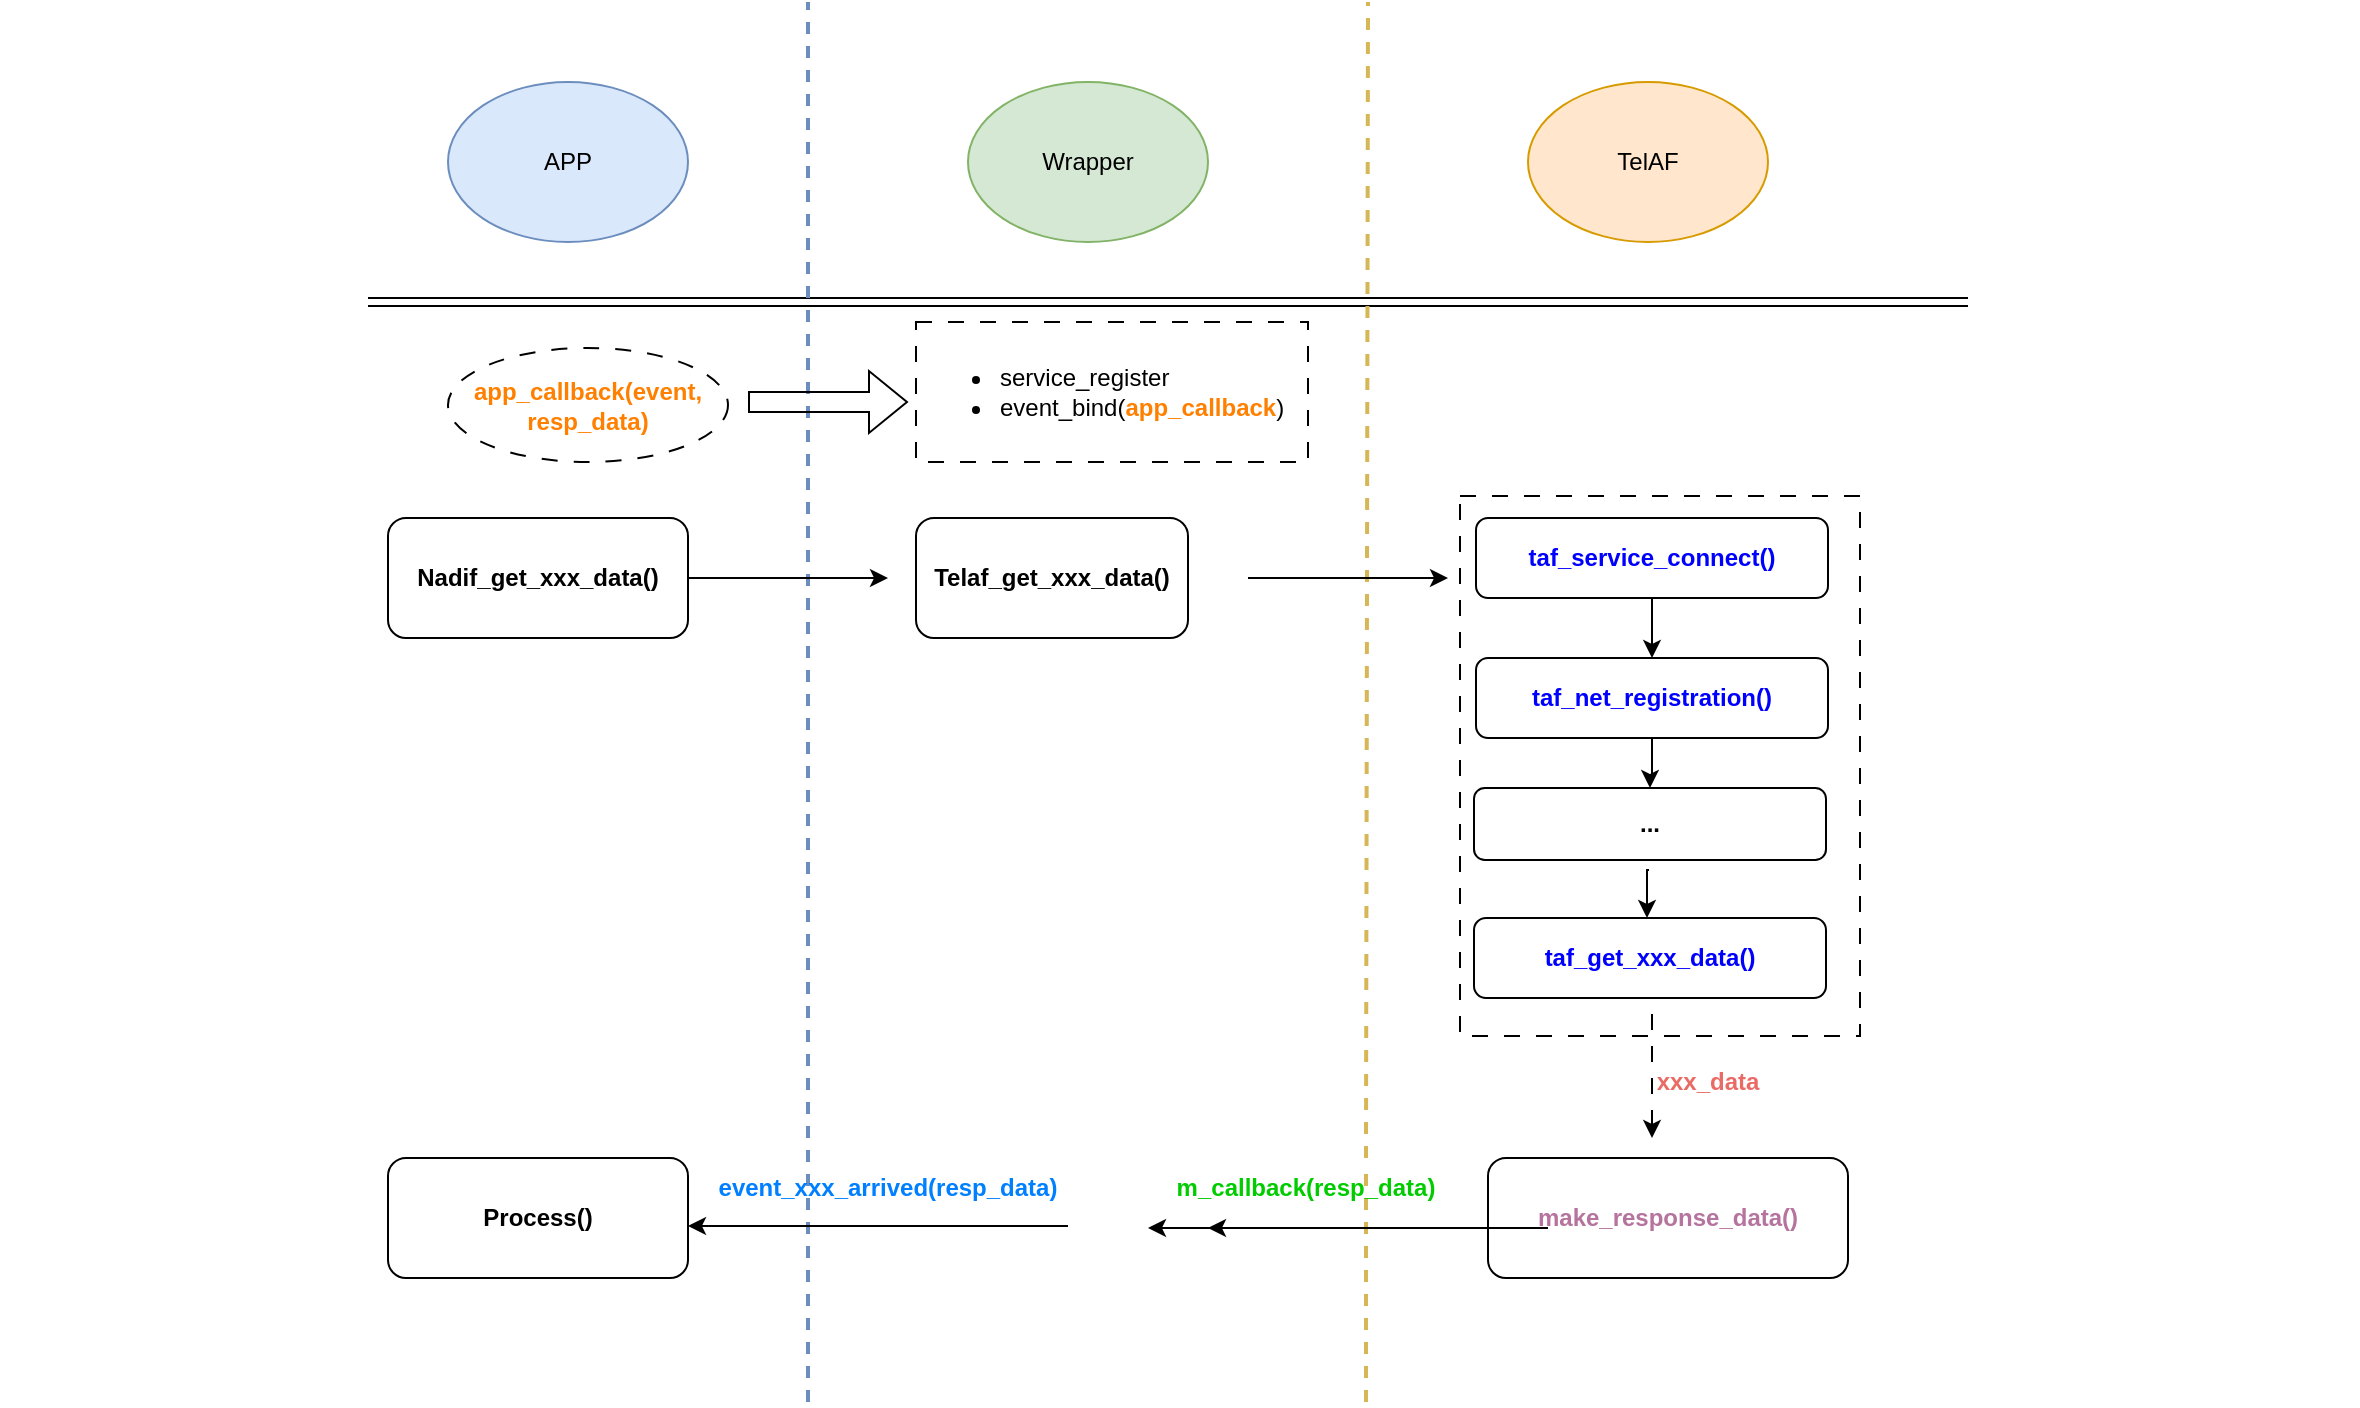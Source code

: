 <mxfile version="21.6.9" type="github">
  <diagram name="第 1 页" id="ClyOsVzj6frhT0d5uaz9">
    <mxGraphModel dx="2589" dy="794" grid="1" gridSize="10" guides="1" tooltips="1" connect="1" arrows="1" fold="1" page="1" pageScale="1" pageWidth="827" pageHeight="1169" math="0" shadow="0">
      <root>
        <mxCell id="0" />
        <mxCell id="1" parent="0" />
        <mxCell id="SaRvt7RB1hY5MqPePfqr-26" value="" style="rounded=0;whiteSpace=wrap;html=1;dashed=1;dashPattern=8 8;" vertex="1" parent="1">
          <mxGeometry x="566" y="287" width="200" height="270" as="geometry" />
        </mxCell>
        <mxCell id="SaRvt7RB1hY5MqPePfqr-4" value="" style="shape=link;html=1;rounded=0;" edge="1" parent="1">
          <mxGeometry width="100" relative="1" as="geometry">
            <mxPoint x="20" y="190" as="sourcePoint" />
            <mxPoint x="820" y="190" as="targetPoint" />
          </mxGeometry>
        </mxCell>
        <mxCell id="SaRvt7RB1hY5MqPePfqr-5" value="" style="endArrow=none;dashed=1;html=1;rounded=0;fillColor=#dae8fc;strokeColor=#6c8ebf;strokeWidth=2;" edge="1" parent="1">
          <mxGeometry width="50" height="50" relative="1" as="geometry">
            <mxPoint x="240" y="740" as="sourcePoint" />
            <mxPoint x="240" y="40" as="targetPoint" />
          </mxGeometry>
        </mxCell>
        <mxCell id="SaRvt7RB1hY5MqPePfqr-6" value="" style="endArrow=none;dashed=1;html=1;rounded=0;fillColor=#fff2cc;strokeColor=#d6b656;strokeWidth=2;exitX=1;exitY=0;exitDx=0;exitDy=0;" edge="1" parent="1" source="SaRvt7RB1hY5MqPePfqr-34">
          <mxGeometry width="50" height="50" relative="1" as="geometry">
            <mxPoint x="520" y="740" as="sourcePoint" />
            <mxPoint x="520" y="40" as="targetPoint" />
          </mxGeometry>
        </mxCell>
        <mxCell id="SaRvt7RB1hY5MqPePfqr-7" value="APP" style="ellipse;whiteSpace=wrap;html=1;fillColor=#dae8fc;strokeColor=#6c8ebf;" vertex="1" parent="1">
          <mxGeometry x="60" y="80" width="120" height="80" as="geometry" />
        </mxCell>
        <mxCell id="SaRvt7RB1hY5MqPePfqr-8" value="Wrapper" style="ellipse;whiteSpace=wrap;html=1;fillColor=#d5e8d4;strokeColor=#82b366;" vertex="1" parent="1">
          <mxGeometry x="320" y="80" width="120" height="80" as="geometry" />
        </mxCell>
        <mxCell id="SaRvt7RB1hY5MqPePfqr-9" value="TelAF" style="ellipse;whiteSpace=wrap;html=1;fillColor=#ffe6cc;strokeColor=#d79b00;" vertex="1" parent="1">
          <mxGeometry x="600" y="80" width="120" height="80" as="geometry" />
        </mxCell>
        <mxCell id="SaRvt7RB1hY5MqPePfqr-11" value="&lt;b&gt;Nadif_get_xxx_data()&lt;/b&gt;" style="rounded=1;whiteSpace=wrap;html=1;" vertex="1" parent="1">
          <mxGeometry x="30" y="298" width="150" height="60" as="geometry" />
        </mxCell>
        <mxCell id="SaRvt7RB1hY5MqPePfqr-12" value="" style="endArrow=classic;html=1;rounded=0;exitX=1;exitY=0.5;exitDx=0;exitDy=0;" edge="1" parent="1" source="SaRvt7RB1hY5MqPePfqr-11">
          <mxGeometry width="50" height="50" relative="1" as="geometry">
            <mxPoint x="390" y="478" as="sourcePoint" />
            <mxPoint x="280" y="328" as="targetPoint" />
          </mxGeometry>
        </mxCell>
        <mxCell id="SaRvt7RB1hY5MqPePfqr-13" value="&lt;b&gt;Telaf_get_xxx_data()&lt;/b&gt;" style="rounded=1;whiteSpace=wrap;html=1;" vertex="1" parent="1">
          <mxGeometry x="294" y="298" width="136" height="60" as="geometry" />
        </mxCell>
        <mxCell id="SaRvt7RB1hY5MqPePfqr-14" value="" style="endArrow=classic;html=1;rounded=0;" edge="1" parent="1">
          <mxGeometry width="50" height="50" relative="1" as="geometry">
            <mxPoint x="460" y="328" as="sourcePoint" />
            <mxPoint x="560" y="328" as="targetPoint" />
          </mxGeometry>
        </mxCell>
        <mxCell id="SaRvt7RB1hY5MqPePfqr-17" value="" style="edgeStyle=orthogonalEdgeStyle;rounded=0;orthogonalLoop=1;jettySize=auto;html=1;" edge="1" parent="1" source="SaRvt7RB1hY5MqPePfqr-15" target="SaRvt7RB1hY5MqPePfqr-16">
          <mxGeometry relative="1" as="geometry" />
        </mxCell>
        <mxCell id="SaRvt7RB1hY5MqPePfqr-15" value="&lt;font color=&quot;#0000ff&quot;&gt;&lt;b&gt;taf_service_connect()&lt;/b&gt;&lt;/font&gt;" style="rounded=1;whiteSpace=wrap;html=1;" vertex="1" parent="1">
          <mxGeometry x="574" y="298" width="176" height="40" as="geometry" />
        </mxCell>
        <mxCell id="SaRvt7RB1hY5MqPePfqr-19" value="" style="edgeStyle=orthogonalEdgeStyle;rounded=0;orthogonalLoop=1;jettySize=auto;html=1;" edge="1" parent="1" source="SaRvt7RB1hY5MqPePfqr-16" target="SaRvt7RB1hY5MqPePfqr-18">
          <mxGeometry relative="1" as="geometry" />
        </mxCell>
        <mxCell id="SaRvt7RB1hY5MqPePfqr-16" value="&lt;font color=&quot;#0000ff&quot;&gt;&lt;b&gt;taf_net_registration()&lt;/b&gt;&lt;/font&gt;" style="rounded=1;whiteSpace=wrap;html=1;" vertex="1" parent="1">
          <mxGeometry x="574" y="368" width="176" height="40" as="geometry" />
        </mxCell>
        <mxCell id="SaRvt7RB1hY5MqPePfqr-18" value="&lt;b&gt;...&lt;/b&gt;" style="rounded=1;whiteSpace=wrap;html=1;" vertex="1" parent="1">
          <mxGeometry x="573" y="433" width="176" height="36" as="geometry" />
        </mxCell>
        <mxCell id="SaRvt7RB1hY5MqPePfqr-20" value="&lt;font color=&quot;#0000ff&quot;&gt;&lt;b&gt;taf_get_xxx_data()&lt;/b&gt;&lt;/font&gt;" style="rounded=1;whiteSpace=wrap;html=1;" vertex="1" parent="1">
          <mxGeometry x="573" y="498" width="176" height="40" as="geometry" />
        </mxCell>
        <mxCell id="SaRvt7RB1hY5MqPePfqr-21" value="" style="edgeStyle=orthogonalEdgeStyle;rounded=0;orthogonalLoop=1;jettySize=auto;html=1;" edge="1" parent="1">
          <mxGeometry relative="1" as="geometry">
            <mxPoint x="660.5" y="474" as="sourcePoint" />
            <mxPoint x="659.5" y="498" as="targetPoint" />
          </mxGeometry>
        </mxCell>
        <mxCell id="SaRvt7RB1hY5MqPePfqr-29" value="" style="endArrow=classic;html=1;rounded=0;strokeWidth=1;dashed=1;dashPattern=8 8;" edge="1" parent="1">
          <mxGeometry width="50" height="50" relative="1" as="geometry">
            <mxPoint x="662" y="546" as="sourcePoint" />
            <mxPoint x="662" y="608" as="targetPoint" />
          </mxGeometry>
        </mxCell>
        <mxCell id="SaRvt7RB1hY5MqPePfqr-30" value="&lt;font color=&quot;#ea6b66&quot;&gt;&lt;b&gt;xxx_data&lt;/b&gt;&lt;/font&gt;" style="text;html=1;strokeColor=none;fillColor=none;align=center;verticalAlign=middle;whiteSpace=wrap;rounded=0;" vertex="1" parent="1">
          <mxGeometry x="660" y="565" width="60" height="30" as="geometry" />
        </mxCell>
        <mxCell id="SaRvt7RB1hY5MqPePfqr-31" value="&lt;font color=&quot;#b5739d&quot;&gt;&lt;b&gt;make_response_data()&lt;/b&gt;&lt;/font&gt;" style="rounded=1;whiteSpace=wrap;html=1;" vertex="1" parent="1">
          <mxGeometry x="580" y="618" width="180" height="60" as="geometry" />
        </mxCell>
        <mxCell id="SaRvt7RB1hY5MqPePfqr-32" value="" style="endArrow=classic;html=1;rounded=0;" edge="1" parent="1">
          <mxGeometry width="50" height="50" relative="1" as="geometry">
            <mxPoint x="580" y="653" as="sourcePoint" />
            <mxPoint x="410" y="653" as="targetPoint" />
          </mxGeometry>
        </mxCell>
        <mxCell id="SaRvt7RB1hY5MqPePfqr-35" value="" style="endArrow=none;dashed=1;html=1;rounded=0;fillColor=#fff2cc;strokeColor=#d6b656;strokeWidth=2;entryX=1;entryY=1;entryDx=0;entryDy=0;" edge="1" parent="1">
          <mxGeometry width="50" height="50" relative="1" as="geometry">
            <mxPoint x="519" y="740" as="sourcePoint" />
            <mxPoint x="519" y="623" as="targetPoint" />
          </mxGeometry>
        </mxCell>
        <mxCell id="SaRvt7RB1hY5MqPePfqr-34" value="&lt;font color=&quot;#00cc00&quot;&gt;&lt;b&gt;m_callback(resp_data)&lt;/b&gt;&lt;/font&gt;" style="text;html=1;strokeColor=none;fillColor=none;align=center;verticalAlign=middle;whiteSpace=wrap;rounded=0;" vertex="1" parent="1">
          <mxGeometry x="459" y="618" width="60" height="30" as="geometry" />
        </mxCell>
        <mxCell id="SaRvt7RB1hY5MqPePfqr-38" value="&lt;b&gt;Process()&lt;/b&gt;" style="rounded=1;whiteSpace=wrap;html=1;" vertex="1" parent="1">
          <mxGeometry x="30" y="618" width="150" height="60" as="geometry" />
        </mxCell>
        <mxCell id="SaRvt7RB1hY5MqPePfqr-39" value="" style="endArrow=classic;html=1;rounded=0;" edge="1" parent="1">
          <mxGeometry width="50" height="50" relative="1" as="geometry">
            <mxPoint x="370" y="652" as="sourcePoint" />
            <mxPoint x="180" y="652" as="targetPoint" />
          </mxGeometry>
        </mxCell>
        <mxCell id="SaRvt7RB1hY5MqPePfqr-40" value="&lt;font color=&quot;#007fff&quot;&gt;&lt;b&gt;event_xxx_arrived(resp_data)&lt;/b&gt;&lt;/font&gt;" style="text;html=1;strokeColor=none;fillColor=none;align=center;verticalAlign=middle;whiteSpace=wrap;rounded=0;" vertex="1" parent="1">
          <mxGeometry x="250" y="618" width="60" height="30" as="geometry" />
        </mxCell>
        <mxCell id="SaRvt7RB1hY5MqPePfqr-41" value="&lt;div align=&quot;left&quot;&gt;&lt;ul&gt;&lt;li&gt;service_register&lt;/li&gt;&lt;li&gt;&lt;div&gt;event_bind(&lt;b&gt;&lt;font color=&quot;#ff8000&quot;&gt;app_callback&lt;/font&gt;&lt;/b&gt;)&lt;/div&gt;&lt;/li&gt;&lt;/ul&gt;&lt;/div&gt;" style="rounded=0;whiteSpace=wrap;html=1;align=left;dashed=1;dashPattern=8 8;" vertex="1" parent="1">
          <mxGeometry x="294" y="200" width="196" height="70" as="geometry" />
        </mxCell>
        <mxCell id="SaRvt7RB1hY5MqPePfqr-43" value="" style="shape=flexArrow;endArrow=classic;html=1;rounded=0;" edge="1" parent="1">
          <mxGeometry width="50" height="50" relative="1" as="geometry">
            <mxPoint x="210" y="240" as="sourcePoint" />
            <mxPoint x="290" y="240" as="targetPoint" />
          </mxGeometry>
        </mxCell>
        <mxCell id="SaRvt7RB1hY5MqPePfqr-44" value="&lt;b&gt;&lt;font color=&quot;#ff8000&quot;&gt;app_callback(event, resp_data)&lt;/font&gt;&lt;/b&gt;" style="ellipse;whiteSpace=wrap;html=1;dashed=1;dashPattern=8 8;" vertex="1" parent="1">
          <mxGeometry x="60" y="213" width="140" height="57" as="geometry" />
        </mxCell>
        <mxCell id="SaRvt7RB1hY5MqPePfqr-47" value="" style="text;html=1;align=center;verticalAlign=middle;resizable=0;points=[];autosize=1;" vertex="1" parent="1">
          <mxGeometry x="975" y="543" width="40" height="30" as="geometry" />
        </mxCell>
        <mxCell id="SaRvt7RB1hY5MqPePfqr-48" value="" style="endArrow=classic;html=1;rounded=0;" edge="1" parent="1">
          <mxGeometry width="50" height="50" relative="1" as="geometry">
            <mxPoint x="610" y="653" as="sourcePoint" />
            <mxPoint x="440" y="653" as="targetPoint" />
          </mxGeometry>
        </mxCell>
        <mxCell id="SaRvt7RB1hY5MqPePfqr-49" value="" style="text;html=1;align=center;verticalAlign=middle;resizable=0;points=[];autosize=1;" vertex="1" parent="1">
          <mxGeometry x="-164" y="436" width="40" height="30" as="geometry" />
        </mxCell>
      </root>
    </mxGraphModel>
  </diagram>
</mxfile>
